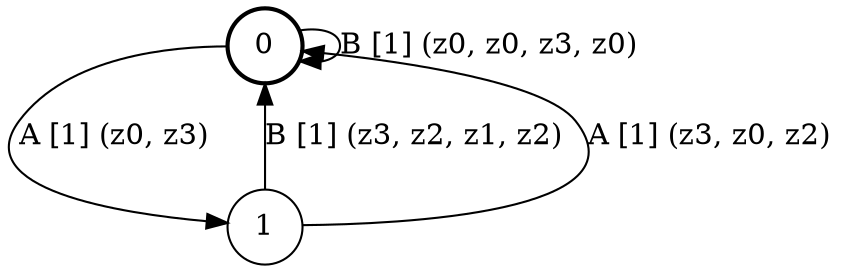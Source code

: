 # generated file, don't try to modify
# command: dot -Tpng <filename> > tree.png
digraph Automaton {
    node [shape = circle];
    0 [style = "bold"];
    0 -> 0 [label = "B [1] (z0, z0, z3, z0) "];
    0 -> 1 [label = "A [1] (z0, z3) "];
    1 -> 0 [label = "B [1] (z3, z2, z1, z2) "];
    1 -> 0 [label = "A [1] (z3, z0, z2) "];
}
